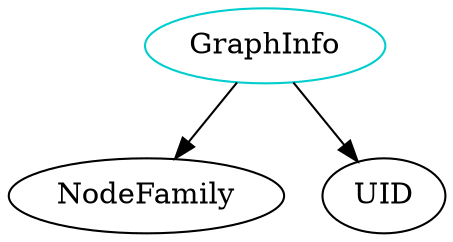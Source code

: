 digraph graphinfo{
GraphInfo -> NodeFamily;
GraphInfo -> UID;
GraphInfo	[shape=oval, color=cyan3, label="GraphInfo"];
}
